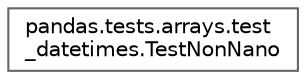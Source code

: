 digraph "Graphical Class Hierarchy"
{
 // LATEX_PDF_SIZE
  bgcolor="transparent";
  edge [fontname=Helvetica,fontsize=10,labelfontname=Helvetica,labelfontsize=10];
  node [fontname=Helvetica,fontsize=10,shape=box,height=0.2,width=0.4];
  rankdir="LR";
  Node0 [id="Node000000",label="pandas.tests.arrays.test\l_datetimes.TestNonNano",height=0.2,width=0.4,color="grey40", fillcolor="white", style="filled",URL="$d3/d48/classpandas_1_1tests_1_1arrays_1_1test__datetimes_1_1TestNonNano.html",tooltip=" "];
}
